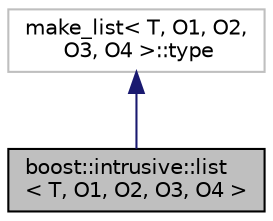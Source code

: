 digraph "boost::intrusive::list&lt; T, O1, O2, O3, O4 &gt;"
{
  edge [fontname="Helvetica",fontsize="10",labelfontname="Helvetica",labelfontsize="10"];
  node [fontname="Helvetica",fontsize="10",shape=record];
  Node0 [label="boost::intrusive::list\l\< T, O1, O2, O3, O4 \>",height=0.2,width=0.4,color="black", fillcolor="grey75", style="filled", fontcolor="black"];
  Node1 -> Node0 [dir="back",color="midnightblue",fontsize="10",style="solid"];
  Node1 [label="make_list\< T, O1, O2,\l O3, O4 \>::type",height=0.2,width=0.4,color="grey75", fillcolor="white", style="filled"];
}
